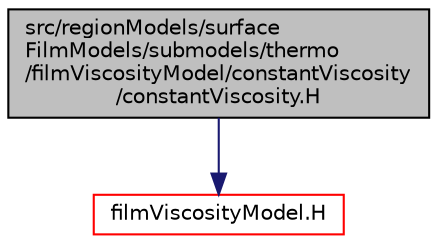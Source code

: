 digraph "src/regionModels/surfaceFilmModels/submodels/thermo/filmViscosityModel/constantViscosity/constantViscosity.H"
{
  bgcolor="transparent";
  edge [fontname="Helvetica",fontsize="10",labelfontname="Helvetica",labelfontsize="10"];
  node [fontname="Helvetica",fontsize="10",shape=record];
  Node1 [label="src/regionModels/surface\lFilmModels/submodels/thermo\l/filmViscosityModel/constantViscosity\l/constantViscosity.H",height=0.2,width=0.4,color="black", fillcolor="grey75", style="filled", fontcolor="black"];
  Node1 -> Node2 [color="midnightblue",fontsize="10",style="solid",fontname="Helvetica"];
  Node2 [label="filmViscosityModel.H",height=0.2,width=0.4,color="red",URL="$a09576.html"];
}
